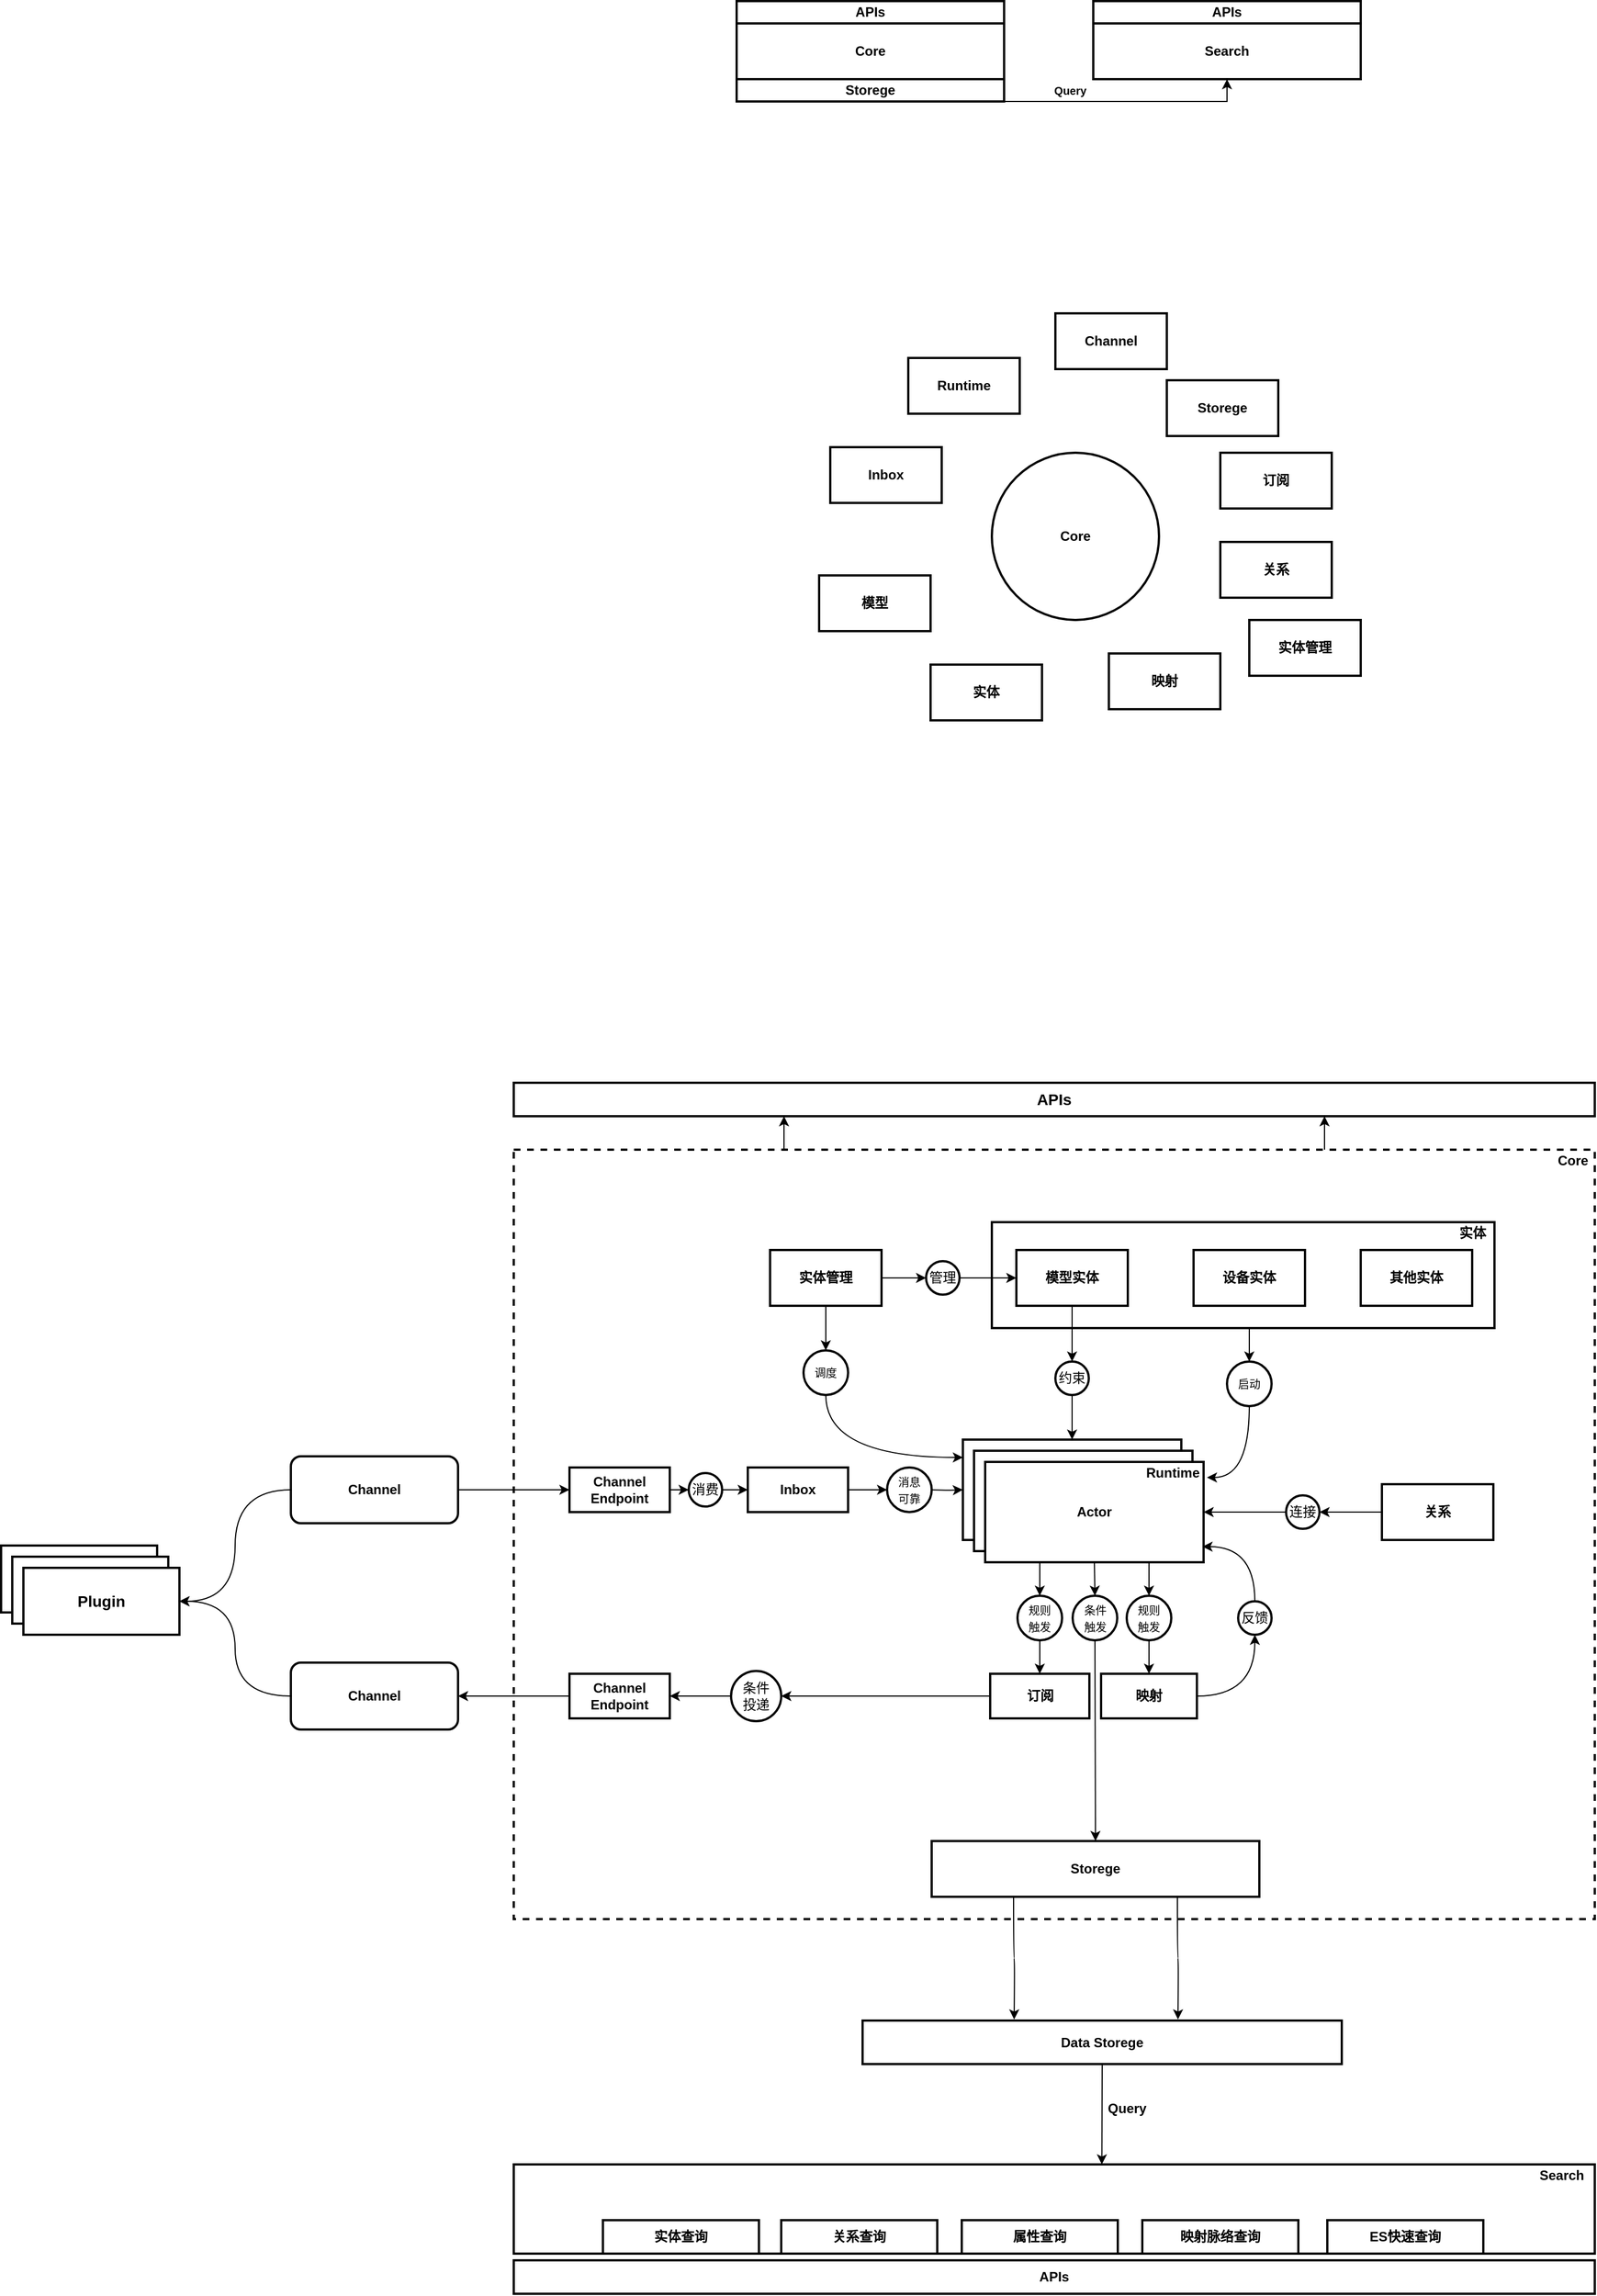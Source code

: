 <mxfile>
    <diagram id="mZEBOaH3Qbh8OWSPwJVB" name="Page-1">
        <mxGraphModel dx="2587" dy="2244" grid="1" gridSize="10" guides="1" tooltips="1" connect="1" arrows="1" fold="1" page="1" pageScale="1" pageWidth="827" pageHeight="1169" background="#ffffff" math="0" shadow="0">
            <root>
                <mxCell id="0"/>
                <mxCell id="1" parent="0"/>
                <mxCell id="112" style="edgeStyle=orthogonalEdgeStyle;curved=1;rounded=0;orthogonalLoop=1;jettySize=auto;html=1;exitX=0.25;exitY=0;exitDx=0;exitDy=0;entryX=0.25;entryY=1;entryDx=0;entryDy=0;strokeColor=#000000;" edge="1" parent="1" source="91" target="111">
                    <mxGeometry relative="1" as="geometry"/>
                </mxCell>
                <mxCell id="113" style="edgeStyle=orthogonalEdgeStyle;curved=1;rounded=0;orthogonalLoop=1;jettySize=auto;html=1;exitX=0.75;exitY=0;exitDx=0;exitDy=0;entryX=0.75;entryY=1;entryDx=0;entryDy=0;strokeColor=#000000;" edge="1" parent="1" source="91" target="111">
                    <mxGeometry relative="1" as="geometry"/>
                </mxCell>
                <mxCell id="91" value="" style="rounded=0;whiteSpace=wrap;html=1;strokeColor=#000000;strokeWidth=2;fillColor=#FFFFFF;dashed=1;" vertex="1" parent="1">
                    <mxGeometry x="-90" y="30" width="970" height="690" as="geometry"/>
                </mxCell>
                <mxCell id="2" value="&lt;font color=&quot;#000000&quot;&gt;&lt;b&gt;实体&lt;/b&gt;&lt;/font&gt;" style="rounded=0;whiteSpace=wrap;html=1;fillColor=#FFFFFF;strokeWidth=2;strokeColor=#000000;" vertex="1" parent="1">
                    <mxGeometry x="284" y="-405" width="100" height="50" as="geometry"/>
                </mxCell>
                <mxCell id="3" value="&lt;font color=&quot;#000000&quot;&gt;&lt;b&gt;订阅&lt;/b&gt;&lt;/font&gt;" style="rounded=0;whiteSpace=wrap;html=1;fillColor=#FFFFFF;strokeWidth=2;strokeColor=#000000;" vertex="1" parent="1">
                    <mxGeometry x="544" y="-595" width="100" height="50" as="geometry"/>
                </mxCell>
                <mxCell id="7" value="&lt;font color=&quot;#000000&quot;&gt;&lt;b&gt;模型&lt;/b&gt;&lt;/font&gt;" style="rounded=0;whiteSpace=wrap;html=1;fillColor=#FFFFFF;strokeWidth=2;strokeColor=#000000;" vertex="1" parent="1">
                    <mxGeometry x="184" y="-485" width="100" height="50" as="geometry"/>
                </mxCell>
                <mxCell id="24" value="&lt;font color=&quot;#000000&quot;&gt;&lt;b&gt;Core&lt;/b&gt;&lt;/font&gt;" style="ellipse;whiteSpace=wrap;html=1;aspect=fixed;strokeColor=#000000;strokeWidth=2;fillColor=#FFFFFF;" vertex="1" parent="1">
                    <mxGeometry x="339" y="-595" width="150" height="150" as="geometry"/>
                </mxCell>
                <mxCell id="25" value="&lt;font color=&quot;#000000&quot;&gt;&lt;b&gt;映射&lt;/b&gt;&lt;/font&gt;" style="rounded=0;whiteSpace=wrap;html=1;fillColor=#FFFFFF;strokeWidth=2;strokeColor=#000000;" vertex="1" parent="1">
                    <mxGeometry x="444" y="-415" width="100" height="50" as="geometry"/>
                </mxCell>
                <mxCell id="26" value="&lt;font color=&quot;#000000&quot;&gt;&lt;b&gt;关系&lt;/b&gt;&lt;/font&gt;" style="rounded=0;whiteSpace=wrap;html=1;fillColor=#FFFFFF;strokeWidth=2;strokeColor=#000000;" vertex="1" parent="1">
                    <mxGeometry x="544" y="-515" width="100" height="50" as="geometry"/>
                </mxCell>
                <mxCell id="27" value="&lt;font color=&quot;#000000&quot;&gt;&lt;b&gt;Core&lt;/b&gt;&lt;/font&gt;" style="rounded=0;whiteSpace=wrap;html=1;fillColor=#FFFFFF;strokeWidth=2;strokeColor=#000000;" vertex="1" parent="1">
                    <mxGeometry x="110" y="-980" width="240" height="50" as="geometry"/>
                </mxCell>
                <mxCell id="36" style="edgeStyle=orthogonalEdgeStyle;rounded=0;orthogonalLoop=1;jettySize=auto;html=1;exitX=1;exitY=1;exitDx=0;exitDy=0;entryX=0.5;entryY=1;entryDx=0;entryDy=0;strokeColor=#000000;" edge="1" parent="1" source="28" target="34">
                    <mxGeometry relative="1" as="geometry">
                        <Array as="points">
                            <mxPoint x="550" y="-910"/>
                        </Array>
                    </mxGeometry>
                </mxCell>
                <mxCell id="28" value="&lt;font color=&quot;#000000&quot;&gt;&lt;b&gt;Storege&lt;/b&gt;&lt;/font&gt;" style="rounded=0;whiteSpace=wrap;html=1;fillColor=#FFFFFF;strokeWidth=2;strokeColor=#000000;" vertex="1" parent="1">
                    <mxGeometry x="110" y="-930" width="240" height="20" as="geometry"/>
                </mxCell>
                <mxCell id="29" value="&lt;font color=&quot;#000000&quot;&gt;&lt;b&gt;APIs&lt;/b&gt;&lt;/font&gt;" style="rounded=0;whiteSpace=wrap;html=1;fillColor=#FFFFFF;strokeWidth=2;strokeColor=#000000;" vertex="1" parent="1">
                    <mxGeometry x="110" y="-1000" width="240" height="20" as="geometry"/>
                </mxCell>
                <mxCell id="34" value="&lt;font color=&quot;#000000&quot;&gt;&lt;b&gt;Search&lt;/b&gt;&lt;/font&gt;" style="rounded=0;whiteSpace=wrap;html=1;fillColor=#FFFFFF;strokeWidth=2;strokeColor=#000000;" vertex="1" parent="1">
                    <mxGeometry x="430" y="-980" width="240" height="50" as="geometry"/>
                </mxCell>
                <mxCell id="35" value="&lt;font color=&quot;#000000&quot;&gt;&lt;b&gt;APIs&lt;/b&gt;&lt;/font&gt;" style="rounded=0;whiteSpace=wrap;html=1;fillColor=#FFFFFF;strokeWidth=2;strokeColor=#000000;" vertex="1" parent="1">
                    <mxGeometry x="430" y="-1000" width="240" height="20" as="geometry"/>
                </mxCell>
                <mxCell id="37" value="&lt;b&gt;&lt;font color=&quot;#000000&quot; style=&quot;font-size: 10px&quot;&gt;Query&lt;/font&gt;&lt;/b&gt;" style="text;html=1;align=center;verticalAlign=middle;resizable=0;points=[];autosize=1;strokeColor=none;" vertex="1" parent="1">
                    <mxGeometry x="389" y="-930" width="40" height="20" as="geometry"/>
                </mxCell>
                <mxCell id="38" value="&lt;font color=&quot;#000000&quot;&gt;&lt;b&gt;Inbox&lt;/b&gt;&lt;/font&gt;" style="rounded=0;whiteSpace=wrap;html=1;fillColor=#FFFFFF;strokeWidth=2;strokeColor=#000000;" vertex="1" parent="1">
                    <mxGeometry x="194" y="-600" width="100" height="50" as="geometry"/>
                </mxCell>
                <mxCell id="39" value="&lt;font color=&quot;#000000&quot;&gt;&lt;b&gt;Runtime&lt;/b&gt;&lt;/font&gt;" style="rounded=0;whiteSpace=wrap;html=1;fillColor=#FFFFFF;strokeWidth=2;strokeColor=#000000;" vertex="1" parent="1">
                    <mxGeometry x="264" y="-680" width="100" height="50" as="geometry"/>
                </mxCell>
                <mxCell id="40" value="&lt;font color=&quot;#000000&quot;&gt;&lt;b&gt;Channel&lt;/b&gt;&lt;/font&gt;" style="rounded=0;whiteSpace=wrap;html=1;fillColor=#FFFFFF;strokeWidth=2;strokeColor=#000000;" vertex="1" parent="1">
                    <mxGeometry x="396" y="-720" width="100" height="50" as="geometry"/>
                </mxCell>
                <mxCell id="43" value="&lt;font color=&quot;#000000&quot;&gt;&lt;b&gt;实体管理&lt;/b&gt;&lt;/font&gt;" style="rounded=0;whiteSpace=wrap;html=1;fillColor=#FFFFFF;strokeWidth=2;strokeColor=#000000;" vertex="1" parent="1">
                    <mxGeometry x="570" y="-445" width="100" height="50" as="geometry"/>
                </mxCell>
                <mxCell id="52" style="edgeStyle=orthogonalEdgeStyle;curved=1;rounded=0;orthogonalLoop=1;jettySize=auto;html=1;exitX=0.5;exitY=1;exitDx=0;exitDy=0;entryX=0.5;entryY=0;entryDx=0;entryDy=0;strokeColor=#000000;" edge="1" parent="1" source="50" target="44">
                    <mxGeometry relative="1" as="geometry"/>
                </mxCell>
                <mxCell id="50" value="&lt;font color=&quot;#000000&quot;&gt;约束&lt;/font&gt;" style="ellipse;whiteSpace=wrap;html=1;aspect=fixed;strokeColor=#000000;strokeWidth=2;fillColor=#FFFFFF;" vertex="1" parent="1">
                    <mxGeometry x="396" y="220" width="30" height="30" as="geometry"/>
                </mxCell>
                <mxCell id="133" style="edgeStyle=orthogonalEdgeStyle;curved=1;rounded=0;orthogonalLoop=1;jettySize=auto;html=1;exitX=1;exitY=0.5;exitDx=0;exitDy=0;entryX=0.5;entryY=1;entryDx=0;entryDy=0;strokeColor=#000000;" edge="1" parent="1" source="48" target="132">
                    <mxGeometry relative="1" as="geometry"/>
                </mxCell>
                <mxCell id="48" value="&lt;b&gt;&lt;font color=&quot;#000000&quot;&gt;映射&lt;/font&gt;&lt;/b&gt;" style="rounded=0;whiteSpace=wrap;html=1;fillColor=#FFFFFF;strokeWidth=2;strokeColor=#000000;" vertex="1" parent="1">
                    <mxGeometry x="437" y="500" width="86" height="40" as="geometry"/>
                </mxCell>
                <mxCell id="58" style="edgeStyle=orthogonalEdgeStyle;curved=1;rounded=0;orthogonalLoop=1;jettySize=auto;html=1;exitX=0;exitY=0.5;exitDx=0;exitDy=0;entryX=1;entryY=0.5;entryDx=0;entryDy=0;strokeColor=#000000;" edge="1" parent="1" source="56" target="57">
                    <mxGeometry relative="1" as="geometry"/>
                </mxCell>
                <mxCell id="56" value="&lt;font color=&quot;#000000&quot;&gt;&lt;b&gt;关系&lt;/b&gt;&lt;/font&gt;" style="rounded=0;whiteSpace=wrap;html=1;fillColor=#FFFFFF;strokeWidth=2;strokeColor=#000000;" vertex="1" parent="1">
                    <mxGeometry x="689" y="330" width="100" height="50" as="geometry"/>
                </mxCell>
                <mxCell id="68" style="edgeStyle=orthogonalEdgeStyle;curved=1;rounded=0;orthogonalLoop=1;jettySize=auto;html=1;exitX=0;exitY=0.5;exitDx=0;exitDy=0;entryX=1;entryY=0.5;entryDx=0;entryDy=0;strokeColor=#000000;" edge="1" parent="1" source="57" target="72">
                    <mxGeometry relative="1" as="geometry">
                        <mxPoint x="549" y="405" as="targetPoint"/>
                    </mxGeometry>
                </mxCell>
                <mxCell id="57" value="&lt;font color=&quot;#000000&quot;&gt;连接&lt;/font&gt;" style="ellipse;whiteSpace=wrap;html=1;aspect=fixed;strokeColor=#000000;strokeWidth=2;fillColor=#FFFFFF;" vertex="1" parent="1">
                    <mxGeometry x="603" y="340" width="30" height="30" as="geometry"/>
                </mxCell>
                <mxCell id="61" value="" style="group" vertex="1" connectable="0" parent="1">
                    <mxGeometry x="313" y="290" width="205" height="90" as="geometry"/>
                </mxCell>
                <mxCell id="44" value="" style="rounded=0;whiteSpace=wrap;html=1;fillColor=#FFFFFF;strokeWidth=2;strokeColor=#000000;" vertex="1" parent="61">
                    <mxGeometry width="196" height="90" as="geometry"/>
                </mxCell>
                <mxCell id="69" value="" style="group" vertex="1" connectable="0" parent="1">
                    <mxGeometry x="323" y="300" width="205" height="90" as="geometry"/>
                </mxCell>
                <mxCell id="70" value="" style="rounded=0;whiteSpace=wrap;html=1;fillColor=#FFFFFF;strokeWidth=2;strokeColor=#000000;" vertex="1" parent="69">
                    <mxGeometry width="196" height="90" as="geometry"/>
                </mxCell>
                <mxCell id="71" value="" style="group" vertex="1" connectable="0" parent="1">
                    <mxGeometry x="333" y="310" width="210" height="90" as="geometry"/>
                </mxCell>
                <mxCell id="72" value="&lt;b&gt;&lt;font color=&quot;#000000&quot;&gt;Actor&lt;/font&gt;&lt;/b&gt;" style="rounded=0;whiteSpace=wrap;html=1;fillColor=#FFFFFF;strokeWidth=2;strokeColor=#000000;" vertex="1" parent="71">
                    <mxGeometry width="196" height="90" as="geometry"/>
                </mxCell>
                <mxCell id="73" value="&lt;font color=&quot;#000000&quot;&gt;&lt;b&gt;Runtime&lt;/b&gt;&lt;/font&gt;" style="text;html=1;align=center;verticalAlign=middle;resizable=0;points=[];autosize=1;strokeColor=none;" vertex="1" parent="71">
                    <mxGeometry x="138" width="60" height="20" as="geometry"/>
                </mxCell>
                <mxCell id="141" style="edgeStyle=orthogonalEdgeStyle;curved=1;rounded=0;orthogonalLoop=1;jettySize=auto;html=1;exitX=0;exitY=0.5;exitDx=0;exitDy=0;entryX=1;entryY=0.5;entryDx=0;entryDy=0;strokeColor=#000000;" edge="1" parent="1" source="74" target="140">
                    <mxGeometry relative="1" as="geometry"/>
                </mxCell>
                <mxCell id="74" value="&lt;font color=&quot;#000000&quot;&gt;&lt;b&gt;订阅&lt;/b&gt;&lt;/font&gt;" style="rounded=0;whiteSpace=wrap;html=1;fillColor=#FFFFFF;strokeWidth=2;strokeColor=#000000;" vertex="1" parent="1">
                    <mxGeometry x="337.5" y="500" width="89" height="40" as="geometry"/>
                </mxCell>
                <mxCell id="121" style="edgeStyle=orthogonalEdgeStyle;curved=1;rounded=0;orthogonalLoop=1;jettySize=auto;html=1;exitX=0.5;exitY=1;exitDx=0;exitDy=0;entryX=0.5;entryY=0;entryDx=0;entryDy=0;strokeColor=#000000;" edge="1" parent="1" source="75" target="74">
                    <mxGeometry relative="1" as="geometry"/>
                </mxCell>
                <mxCell id="75" value="&lt;font color=&quot;#000000&quot; style=&quot;font-size: 10px&quot;&gt;规则&lt;br&gt;触发&lt;/font&gt;" style="ellipse;whiteSpace=wrap;html=1;aspect=fixed;strokeColor=#000000;strokeWidth=2;fillColor=#FFFFFF;" vertex="1" parent="1">
                    <mxGeometry x="362" y="430" width="40" height="40" as="geometry"/>
                </mxCell>
                <mxCell id="84" style="edgeStyle=orthogonalEdgeStyle;curved=1;rounded=0;orthogonalLoop=1;jettySize=auto;html=1;exitX=0.5;exitY=1;exitDx=0;exitDy=0;entryX=1.017;entryY=0.7;entryDx=0;entryDy=0;entryPerimeter=0;strokeColor=#000000;" edge="1" parent="1" source="81" target="73">
                    <mxGeometry relative="1" as="geometry"/>
                </mxCell>
                <mxCell id="81" value="&lt;font color=&quot;#000000&quot;&gt;&lt;span style=&quot;font-size: 10px&quot;&gt;启动&lt;/span&gt;&lt;/font&gt;" style="ellipse;whiteSpace=wrap;html=1;aspect=fixed;strokeColor=#000000;strokeWidth=2;fillColor=#FFFFFF;" vertex="1" parent="1">
                    <mxGeometry x="550" y="220" width="40" height="40" as="geometry"/>
                </mxCell>
                <mxCell id="126" style="edgeStyle=orthogonalEdgeStyle;curved=1;rounded=0;orthogonalLoop=1;jettySize=auto;html=1;exitX=1;exitY=0.5;exitDx=0;exitDy=0;entryX=0;entryY=0.5;entryDx=0;entryDy=0;strokeColor=#000000;" edge="1" parent="1" source="89" target="128">
                    <mxGeometry relative="1" as="geometry">
                        <mxPoint x="250" y="335" as="targetPoint"/>
                    </mxGeometry>
                </mxCell>
                <mxCell id="89" value="&lt;font color=&quot;#000000&quot;&gt;&lt;b&gt;Inbox&lt;/b&gt;&lt;/font&gt;" style="rounded=0;whiteSpace=wrap;html=1;fillColor=#FFFFFF;strokeWidth=2;strokeColor=#000000;" vertex="1" parent="1">
                    <mxGeometry x="120" y="315" width="90" height="40" as="geometry"/>
                </mxCell>
                <mxCell id="137" style="edgeStyle=orthogonalEdgeStyle;curved=1;rounded=0;orthogonalLoop=1;jettySize=auto;html=1;exitX=1;exitY=0.5;exitDx=0;exitDy=0;entryX=0;entryY=0.5;entryDx=0;entryDy=0;strokeColor=#000000;" edge="1" parent="1" source="92" target="135">
                    <mxGeometry relative="1" as="geometry"/>
                </mxCell>
                <mxCell id="160" style="edgeStyle=orthogonalEdgeStyle;curved=1;rounded=0;orthogonalLoop=1;jettySize=auto;html=1;exitX=0;exitY=0.5;exitDx=0;exitDy=0;entryX=1;entryY=0.5;entryDx=0;entryDy=0;strokeColor=#000000;" edge="1" parent="1" source="92" target="157">
                    <mxGeometry relative="1" as="geometry"/>
                </mxCell>
                <mxCell id="92" value="&lt;font color=&quot;#000000&quot;&gt;&lt;b&gt;Channel&lt;/b&gt;&lt;/font&gt;" style="rounded=1;whiteSpace=wrap;html=1;strokeColor=#000000;strokeWidth=2;fillColor=#FFFFFF;" vertex="1" parent="1">
                    <mxGeometry x="-290" y="305" width="150" height="60" as="geometry"/>
                </mxCell>
                <mxCell id="97" style="edgeStyle=orthogonalEdgeStyle;curved=1;rounded=0;orthogonalLoop=1;jettySize=auto;html=1;exitX=1;exitY=0.5;exitDx=0;exitDy=0;strokeColor=#000000;" edge="1" parent="1" source="94" target="89">
                    <mxGeometry relative="1" as="geometry"/>
                </mxCell>
                <mxCell id="94" value="&lt;font color=&quot;#000000&quot;&gt;消费&lt;/font&gt;" style="ellipse;whiteSpace=wrap;html=1;aspect=fixed;strokeColor=#000000;strokeWidth=2;fillColor=#FFFFFF;" vertex="1" parent="1">
                    <mxGeometry x="67" y="320" width="30" height="30" as="geometry"/>
                </mxCell>
                <mxCell id="101" style="edgeStyle=orthogonalEdgeStyle;curved=1;rounded=0;orthogonalLoop=1;jettySize=auto;html=1;exitX=0.5;exitY=1;exitDx=0;exitDy=0;entryX=0.5;entryY=0;entryDx=0;entryDy=0;strokeColor=#000000;" edge="1" parent="1" source="98" target="100">
                    <mxGeometry relative="1" as="geometry"/>
                </mxCell>
                <mxCell id="105" style="edgeStyle=orthogonalEdgeStyle;curved=1;rounded=0;orthogonalLoop=1;jettySize=auto;html=1;exitX=1;exitY=0.5;exitDx=0;exitDy=0;entryX=0;entryY=0.5;entryDx=0;entryDy=0;strokeColor=#000000;" edge="1" parent="1" source="98" target="104">
                    <mxGeometry relative="1" as="geometry"/>
                </mxCell>
                <mxCell id="98" value="&lt;font color=&quot;#000000&quot;&gt;&lt;b&gt;实体管理&lt;/b&gt;&lt;/font&gt;" style="rounded=0;whiteSpace=wrap;html=1;fillColor=#FFFFFF;strokeWidth=2;strokeColor=#000000;" vertex="1" parent="1">
                    <mxGeometry x="140" y="120" width="100" height="50" as="geometry"/>
                </mxCell>
                <mxCell id="102" style="edgeStyle=orthogonalEdgeStyle;curved=1;rounded=0;orthogonalLoop=1;jettySize=auto;html=1;exitX=0.5;exitY=1;exitDx=0;exitDy=0;entryX=0;entryY=0.178;entryDx=0;entryDy=0;entryPerimeter=0;strokeColor=#000000;" edge="1" parent="1" source="100" target="44">
                    <mxGeometry relative="1" as="geometry"/>
                </mxCell>
                <mxCell id="100" value="&lt;font color=&quot;#000000&quot;&gt;&lt;span style=&quot;font-size: 10px&quot;&gt;调度&lt;/span&gt;&lt;/font&gt;" style="ellipse;whiteSpace=wrap;html=1;aspect=fixed;strokeColor=#000000;strokeWidth=2;fillColor=#FFFFFF;" vertex="1" parent="1">
                    <mxGeometry x="170" y="210" width="40" height="40" as="geometry"/>
                </mxCell>
                <mxCell id="103" value="" style="rounded=0;whiteSpace=wrap;html=1;strokeColor=#000000;strokeWidth=2;fillColor=#FFFFFF;" vertex="1" parent="1">
                    <mxGeometry x="339" y="95" width="451" height="95" as="geometry"/>
                </mxCell>
                <mxCell id="49" value="&lt;font color=&quot;#000000&quot;&gt;&lt;b&gt;模型实体&lt;/b&gt;&lt;/font&gt;" style="rounded=0;whiteSpace=wrap;html=1;fillColor=#FFFFFF;strokeWidth=2;strokeColor=#000000;" vertex="1" parent="1">
                    <mxGeometry x="361" y="120" width="100" height="50" as="geometry"/>
                </mxCell>
                <mxCell id="79" value="&lt;font color=&quot;#000000&quot;&gt;&lt;b&gt;设备实体&lt;/b&gt;&lt;/font&gt;" style="rounded=0;whiteSpace=wrap;html=1;fillColor=#FFFFFF;strokeWidth=2;strokeColor=#000000;" vertex="1" parent="1">
                    <mxGeometry x="520" y="120" width="100" height="50" as="geometry"/>
                </mxCell>
                <mxCell id="51" style="edgeStyle=orthogonalEdgeStyle;curved=1;rounded=0;orthogonalLoop=1;jettySize=auto;html=1;exitX=0.5;exitY=1;exitDx=0;exitDy=0;entryX=0.5;entryY=0;entryDx=0;entryDy=0;strokeColor=#000000;" edge="1" parent="1" source="49" target="50">
                    <mxGeometry relative="1" as="geometry"/>
                </mxCell>
                <mxCell id="83" style="edgeStyle=orthogonalEdgeStyle;curved=1;rounded=0;orthogonalLoop=1;jettySize=auto;html=1;entryX=0.5;entryY=0;entryDx=0;entryDy=0;strokeColor=#000000;" edge="1" parent="1" target="81">
                    <mxGeometry relative="1" as="geometry">
                        <mxPoint x="570" y="190" as="sourcePoint"/>
                    </mxGeometry>
                </mxCell>
                <mxCell id="106" style="edgeStyle=orthogonalEdgeStyle;curved=1;rounded=0;orthogonalLoop=1;jettySize=auto;html=1;exitX=1;exitY=0.5;exitDx=0;exitDy=0;entryX=0;entryY=0.5;entryDx=0;entryDy=0;strokeColor=#000000;" edge="1" parent="1" source="104" target="49">
                    <mxGeometry relative="1" as="geometry"/>
                </mxCell>
                <mxCell id="104" value="&lt;font color=&quot;#000000&quot;&gt;管理&lt;/font&gt;" style="ellipse;whiteSpace=wrap;html=1;aspect=fixed;strokeColor=#000000;strokeWidth=2;fillColor=#FFFFFF;" vertex="1" parent="1">
                    <mxGeometry x="280" y="130" width="30" height="30" as="geometry"/>
                </mxCell>
                <mxCell id="108" value="&lt;font color=&quot;#000000&quot;&gt;&lt;b&gt;其他实体&lt;/b&gt;&lt;/font&gt;" style="rounded=0;whiteSpace=wrap;html=1;fillColor=#FFFFFF;strokeWidth=2;strokeColor=#000000;" vertex="1" parent="1">
                    <mxGeometry x="670" y="120" width="100" height="50" as="geometry"/>
                </mxCell>
                <mxCell id="110" value="&lt;b style=&quot;color: rgb(0 , 0 , 0)&quot;&gt;实体&lt;/b&gt;" style="text;html=1;align=center;verticalAlign=middle;resizable=0;points=[];autosize=1;strokeColor=none;" vertex="1" parent="1">
                    <mxGeometry x="750" y="95" width="40" height="20" as="geometry"/>
                </mxCell>
                <mxCell id="111" value="&lt;font color=&quot;#000000&quot; style=&quot;font-size: 14px&quot;&gt;&lt;b&gt;APIs&lt;/b&gt;&lt;/font&gt;" style="rounded=0;whiteSpace=wrap;html=1;strokeColor=#000000;strokeWidth=2;fillColor=#FFFFFF;" vertex="1" parent="1">
                    <mxGeometry x="-90" y="-30" width="970" height="30" as="geometry"/>
                </mxCell>
                <mxCell id="114" value="&lt;font color=&quot;#000000&quot;&gt;&lt;b&gt;Storege&lt;/b&gt;&lt;/font&gt;" style="rounded=0;whiteSpace=wrap;html=1;fillColor=#FFFFFF;strokeWidth=2;strokeColor=#000000;" vertex="1" parent="1">
                    <mxGeometry x="496" y="-660" width="100" height="50" as="geometry"/>
                </mxCell>
                <mxCell id="129" style="edgeStyle=orthogonalEdgeStyle;curved=1;rounded=0;orthogonalLoop=1;jettySize=auto;html=1;exitX=0.25;exitY=1;exitDx=0;exitDy=0;strokeColor=#000000;" edge="1" parent="1" source="115">
                    <mxGeometry relative="1" as="geometry">
                        <mxPoint x="359" y="810" as="targetPoint"/>
                    </mxGeometry>
                </mxCell>
                <mxCell id="131" style="edgeStyle=orthogonalEdgeStyle;curved=1;rounded=0;orthogonalLoop=1;jettySize=auto;html=1;exitX=0.75;exitY=1;exitDx=0;exitDy=0;strokeColor=#000000;" edge="1" parent="1" source="115">
                    <mxGeometry relative="1" as="geometry">
                        <mxPoint x="506" y="810" as="targetPoint"/>
                    </mxGeometry>
                </mxCell>
                <mxCell id="115" value="&lt;font color=&quot;#000000&quot;&gt;&lt;b&gt;Storege&lt;/b&gt;&lt;/font&gt;" style="rounded=0;whiteSpace=wrap;html=1;fillColor=#FFFFFF;strokeWidth=2;strokeColor=#000000;" vertex="1" parent="1">
                    <mxGeometry x="285" y="650" width="294" height="50" as="geometry"/>
                </mxCell>
                <mxCell id="122" style="edgeStyle=orthogonalEdgeStyle;curved=1;rounded=0;orthogonalLoop=1;jettySize=auto;html=1;exitX=0.5;exitY=1;exitDx=0;exitDy=0;strokeColor=#000000;" edge="1" parent="1" source="117" target="48">
                    <mxGeometry relative="1" as="geometry"/>
                </mxCell>
                <mxCell id="117" value="&lt;font color=&quot;#000000&quot; style=&quot;font-size: 10px&quot;&gt;规则&lt;br&gt;触发&lt;/font&gt;" style="ellipse;whiteSpace=wrap;html=1;aspect=fixed;strokeColor=#000000;strokeWidth=2;fillColor=#FFFFFF;" vertex="1" parent="1">
                    <mxGeometry x="460" y="430" width="40" height="40" as="geometry"/>
                </mxCell>
                <mxCell id="124" style="edgeStyle=orthogonalEdgeStyle;curved=1;rounded=0;orthogonalLoop=1;jettySize=auto;html=1;exitX=0.5;exitY=1;exitDx=0;exitDy=0;strokeColor=#000000;" edge="1" parent="1" source="118" target="115">
                    <mxGeometry relative="1" as="geometry"/>
                </mxCell>
                <mxCell id="118" value="&lt;font color=&quot;#000000&quot;&gt;&lt;span style=&quot;font-size: 10px&quot;&gt;条件&lt;br&gt;触发&lt;/span&gt;&lt;/font&gt;" style="ellipse;whiteSpace=wrap;html=1;aspect=fixed;strokeColor=#000000;strokeWidth=2;fillColor=#FFFFFF;" vertex="1" parent="1">
                    <mxGeometry x="411.5" y="430" width="40" height="40" as="geometry"/>
                </mxCell>
                <mxCell id="119" style="edgeStyle=orthogonalEdgeStyle;curved=1;rounded=0;orthogonalLoop=1;jettySize=auto;html=1;exitX=0.25;exitY=1;exitDx=0;exitDy=0;entryX=0.5;entryY=0;entryDx=0;entryDy=0;strokeColor=#000000;" edge="1" parent="1" source="72" target="75">
                    <mxGeometry relative="1" as="geometry"/>
                </mxCell>
                <mxCell id="120" style="edgeStyle=orthogonalEdgeStyle;curved=1;rounded=0;orthogonalLoop=1;jettySize=auto;html=1;exitX=0.75;exitY=1;exitDx=0;exitDy=0;entryX=0.5;entryY=0;entryDx=0;entryDy=0;strokeColor=#000000;" edge="1" parent="1" source="72" target="117">
                    <mxGeometry relative="1" as="geometry"/>
                </mxCell>
                <mxCell id="123" style="edgeStyle=orthogonalEdgeStyle;curved=1;rounded=0;orthogonalLoop=1;jettySize=auto;html=1;exitX=0.5;exitY=1;exitDx=0;exitDy=0;entryX=0.5;entryY=0;entryDx=0;entryDy=0;strokeColor=#000000;" edge="1" parent="1" source="72" target="118">
                    <mxGeometry relative="1" as="geometry"/>
                </mxCell>
                <mxCell id="127" style="edgeStyle=orthogonalEdgeStyle;curved=1;rounded=0;orthogonalLoop=1;jettySize=auto;html=1;exitX=1;exitY=0.5;exitDx=0;exitDy=0;strokeColor=#000000;" edge="1" parent="1" target="44">
                    <mxGeometry relative="1" as="geometry">
                        <mxPoint x="280" y="335" as="sourcePoint"/>
                    </mxGeometry>
                </mxCell>
                <mxCell id="128" value="&lt;font color=&quot;#000000&quot;&gt;&lt;span style=&quot;font-size: 10px&quot;&gt;消息&lt;br&gt;可靠&lt;/span&gt;&lt;/font&gt;" style="ellipse;whiteSpace=wrap;html=1;aspect=fixed;strokeColor=#000000;strokeWidth=2;fillColor=#FFFFFF;" vertex="1" parent="1">
                    <mxGeometry x="245" y="315" width="40" height="40" as="geometry"/>
                </mxCell>
                <mxCell id="146" style="edgeStyle=orthogonalEdgeStyle;curved=1;rounded=0;orthogonalLoop=1;jettySize=auto;html=1;exitX=0.5;exitY=1;exitDx=0;exitDy=0;entryX=0.544;entryY=0;entryDx=0;entryDy=0;entryPerimeter=0;strokeColor=#000000;" edge="1" parent="1" source="130" target="145">
                    <mxGeometry relative="1" as="geometry"/>
                </mxCell>
                <mxCell id="130" value="&lt;font color=&quot;#000000&quot;&gt;&lt;b&gt;Data Storege&lt;/b&gt;&lt;/font&gt;" style="rounded=0;whiteSpace=wrap;html=1;strokeColor=#000000;strokeWidth=2;fillColor=#FFFFFF;" vertex="1" parent="1">
                    <mxGeometry x="223" y="811" width="430" height="39" as="geometry"/>
                </mxCell>
                <mxCell id="134" style="edgeStyle=orthogonalEdgeStyle;curved=1;rounded=0;orthogonalLoop=1;jettySize=auto;html=1;exitX=0.5;exitY=0;exitDx=0;exitDy=0;entryX=0.995;entryY=0.844;entryDx=0;entryDy=0;entryPerimeter=0;strokeColor=#000000;" edge="1" parent="1" source="132" target="72">
                    <mxGeometry relative="1" as="geometry"/>
                </mxCell>
                <mxCell id="132" value="&lt;font color=&quot;#000000&quot;&gt;反馈&lt;/font&gt;" style="ellipse;whiteSpace=wrap;html=1;aspect=fixed;strokeColor=#000000;strokeWidth=2;fillColor=#FFFFFF;" vertex="1" parent="1">
                    <mxGeometry x="560" y="435" width="30" height="30" as="geometry"/>
                </mxCell>
                <mxCell id="136" style="edgeStyle=orthogonalEdgeStyle;curved=1;rounded=0;orthogonalLoop=1;jettySize=auto;html=1;exitX=1;exitY=0.5;exitDx=0;exitDy=0;entryX=0;entryY=0.5;entryDx=0;entryDy=0;strokeColor=#000000;" edge="1" parent="1" source="135" target="94">
                    <mxGeometry relative="1" as="geometry"/>
                </mxCell>
                <mxCell id="135" value="&lt;font color=&quot;#000000&quot;&gt;&lt;b&gt;Channel Endpoint&lt;/b&gt;&lt;/font&gt;" style="rounded=0;whiteSpace=wrap;html=1;fillColor=#FFFFFF;strokeWidth=2;strokeColor=#000000;" vertex="1" parent="1">
                    <mxGeometry x="-40" y="315" width="90" height="40" as="geometry"/>
                </mxCell>
                <mxCell id="143" style="edgeStyle=orthogonalEdgeStyle;curved=1;rounded=0;orthogonalLoop=1;jettySize=auto;html=1;exitX=0;exitY=0.5;exitDx=0;exitDy=0;strokeColor=#000000;entryX=1;entryY=0.5;entryDx=0;entryDy=0;" edge="1" parent="1" source="138" target="144">
                    <mxGeometry relative="1" as="geometry">
                        <mxPoint x="-150" y="520" as="targetPoint"/>
                    </mxGeometry>
                </mxCell>
                <mxCell id="138" value="&lt;font color=&quot;#000000&quot;&gt;&lt;b&gt;Channel Endpoint&lt;/b&gt;&lt;/font&gt;" style="rounded=0;whiteSpace=wrap;html=1;fillColor=#FFFFFF;strokeWidth=2;strokeColor=#000000;" vertex="1" parent="1">
                    <mxGeometry x="-40" y="500" width="90" height="40" as="geometry"/>
                </mxCell>
                <mxCell id="142" style="edgeStyle=orthogonalEdgeStyle;curved=1;rounded=0;orthogonalLoop=1;jettySize=auto;html=1;exitX=0;exitY=0.5;exitDx=0;exitDy=0;strokeColor=#000000;" edge="1" parent="1" source="140" target="138">
                    <mxGeometry relative="1" as="geometry"/>
                </mxCell>
                <mxCell id="140" value="&lt;font color=&quot;#000000&quot;&gt;条件&lt;br&gt;投递&lt;/font&gt;" style="ellipse;whiteSpace=wrap;html=1;aspect=fixed;strokeColor=#000000;strokeWidth=2;fillColor=#FFFFFF;" vertex="1" parent="1">
                    <mxGeometry x="105" y="497.5" width="45" height="45" as="geometry"/>
                </mxCell>
                <mxCell id="161" style="edgeStyle=orthogonalEdgeStyle;curved=1;rounded=0;orthogonalLoop=1;jettySize=auto;html=1;exitX=0;exitY=0.5;exitDx=0;exitDy=0;entryX=1;entryY=0.5;entryDx=0;entryDy=0;strokeColor=#000000;" edge="1" parent="1" source="144" target="157">
                    <mxGeometry relative="1" as="geometry"/>
                </mxCell>
                <mxCell id="144" value="&lt;font color=&quot;#000000&quot;&gt;&lt;b&gt;Channel&lt;/b&gt;&lt;/font&gt;" style="rounded=1;whiteSpace=wrap;html=1;strokeColor=#000000;strokeWidth=2;fillColor=#FFFFFF;" vertex="1" parent="1">
                    <mxGeometry x="-290" y="490" width="150" height="60" as="geometry"/>
                </mxCell>
                <mxCell id="145" value="" style="rounded=0;whiteSpace=wrap;html=1;strokeColor=#000000;strokeWidth=2;fillColor=#FFFFFF;" vertex="1" parent="1">
                    <mxGeometry x="-90" y="940" width="970" height="80" as="geometry"/>
                </mxCell>
                <mxCell id="147" value="&lt;b&gt;&lt;font color=&quot;#000000&quot;&gt;Query&lt;/font&gt;&lt;/b&gt;" style="text;html=1;align=center;verticalAlign=middle;resizable=0;points=[];autosize=1;strokeColor=none;" vertex="1" parent="1">
                    <mxGeometry x="435" y="880" width="50" height="20" as="geometry"/>
                </mxCell>
                <mxCell id="148" value="&lt;font color=&quot;#000000&quot;&gt;&lt;b&gt;APIs&lt;/b&gt;&lt;/font&gt;" style="rounded=0;whiteSpace=wrap;html=1;strokeColor=#000000;strokeWidth=2;fillColor=#FFFFFF;" vertex="1" parent="1">
                    <mxGeometry x="-90" y="1026" width="970" height="30" as="geometry"/>
                </mxCell>
                <mxCell id="149" value="&lt;b&gt;&lt;font color=&quot;#000000&quot;&gt;实体查询&lt;/font&gt;&lt;/b&gt;" style="rounded=0;whiteSpace=wrap;html=1;strokeColor=#000000;strokeWidth=2;fillColor=#FFFFFF;" vertex="1" parent="1">
                    <mxGeometry x="-10" y="990" width="140" height="30" as="geometry"/>
                </mxCell>
                <mxCell id="150" value="&lt;b&gt;&lt;font color=&quot;#000000&quot;&gt;关系查询&lt;/font&gt;&lt;/b&gt;" style="rounded=0;whiteSpace=wrap;html=1;strokeColor=#000000;strokeWidth=2;fillColor=#FFFFFF;" vertex="1" parent="1">
                    <mxGeometry x="150" y="990" width="140" height="30" as="geometry"/>
                </mxCell>
                <mxCell id="151" value="&lt;b&gt;&lt;font color=&quot;#000000&quot;&gt;属性查询&lt;/font&gt;&lt;/b&gt;" style="rounded=0;whiteSpace=wrap;html=1;strokeColor=#000000;strokeWidth=2;fillColor=#FFFFFF;" vertex="1" parent="1">
                    <mxGeometry x="312" y="990" width="140" height="30" as="geometry"/>
                </mxCell>
                <mxCell id="152" value="&lt;b&gt;&lt;font color=&quot;#000000&quot;&gt;映射脉络查询&lt;/font&gt;&lt;/b&gt;" style="rounded=0;whiteSpace=wrap;html=1;strokeColor=#000000;strokeWidth=2;fillColor=#FFFFFF;" vertex="1" parent="1">
                    <mxGeometry x="474" y="990" width="140" height="30" as="geometry"/>
                </mxCell>
                <mxCell id="153" value="&lt;b&gt;&lt;font color=&quot;#000000&quot;&gt;ES快速查询&lt;/font&gt;&lt;/b&gt;" style="rounded=0;whiteSpace=wrap;html=1;strokeColor=#000000;strokeWidth=2;fillColor=#FFFFFF;" vertex="1" parent="1">
                    <mxGeometry x="640" y="990" width="140" height="30" as="geometry"/>
                </mxCell>
                <mxCell id="154" value="&lt;b style=&quot;color: rgb(0 , 0 , 0)&quot;&gt;Search&lt;/b&gt;" style="text;html=1;align=center;verticalAlign=middle;resizable=0;points=[];autosize=1;strokeColor=none;" vertex="1" parent="1">
                    <mxGeometry x="820" y="940" width="60" height="20" as="geometry"/>
                </mxCell>
                <mxCell id="158" value="" style="group" vertex="1" connectable="0" parent="1">
                    <mxGeometry x="-550" y="385" width="160" height="80" as="geometry"/>
                </mxCell>
                <mxCell id="155" value="" style="rounded=0;whiteSpace=wrap;html=1;strokeColor=#000000;strokeWidth=2;fillColor=#FFFFFF;" vertex="1" parent="158">
                    <mxGeometry width="140" height="60" as="geometry"/>
                </mxCell>
                <mxCell id="156" value="" style="rounded=0;whiteSpace=wrap;html=1;strokeColor=#000000;strokeWidth=2;fillColor=#FFFFFF;" vertex="1" parent="158">
                    <mxGeometry x="10" y="10" width="140" height="60" as="geometry"/>
                </mxCell>
                <mxCell id="157" value="&lt;b&gt;&lt;font color=&quot;#000000&quot; style=&quot;font-size: 14px&quot;&gt;Plugin&lt;/font&gt;&lt;/b&gt;" style="rounded=0;whiteSpace=wrap;html=1;strokeColor=#000000;strokeWidth=2;fillColor=#FFFFFF;" vertex="1" parent="158">
                    <mxGeometry x="20" y="20" width="140" height="60" as="geometry"/>
                </mxCell>
                <mxCell id="162" value="&lt;b style=&quot;color: rgb(0 , 0 , 0)&quot;&gt;Core&lt;/b&gt;" style="text;html=1;align=center;verticalAlign=middle;resizable=0;points=[];autosize=1;strokeColor=none;" vertex="1" parent="1">
                    <mxGeometry x="840" y="30" width="40" height="20" as="geometry"/>
                </mxCell>
            </root>
        </mxGraphModel>
    </diagram>
</mxfile>